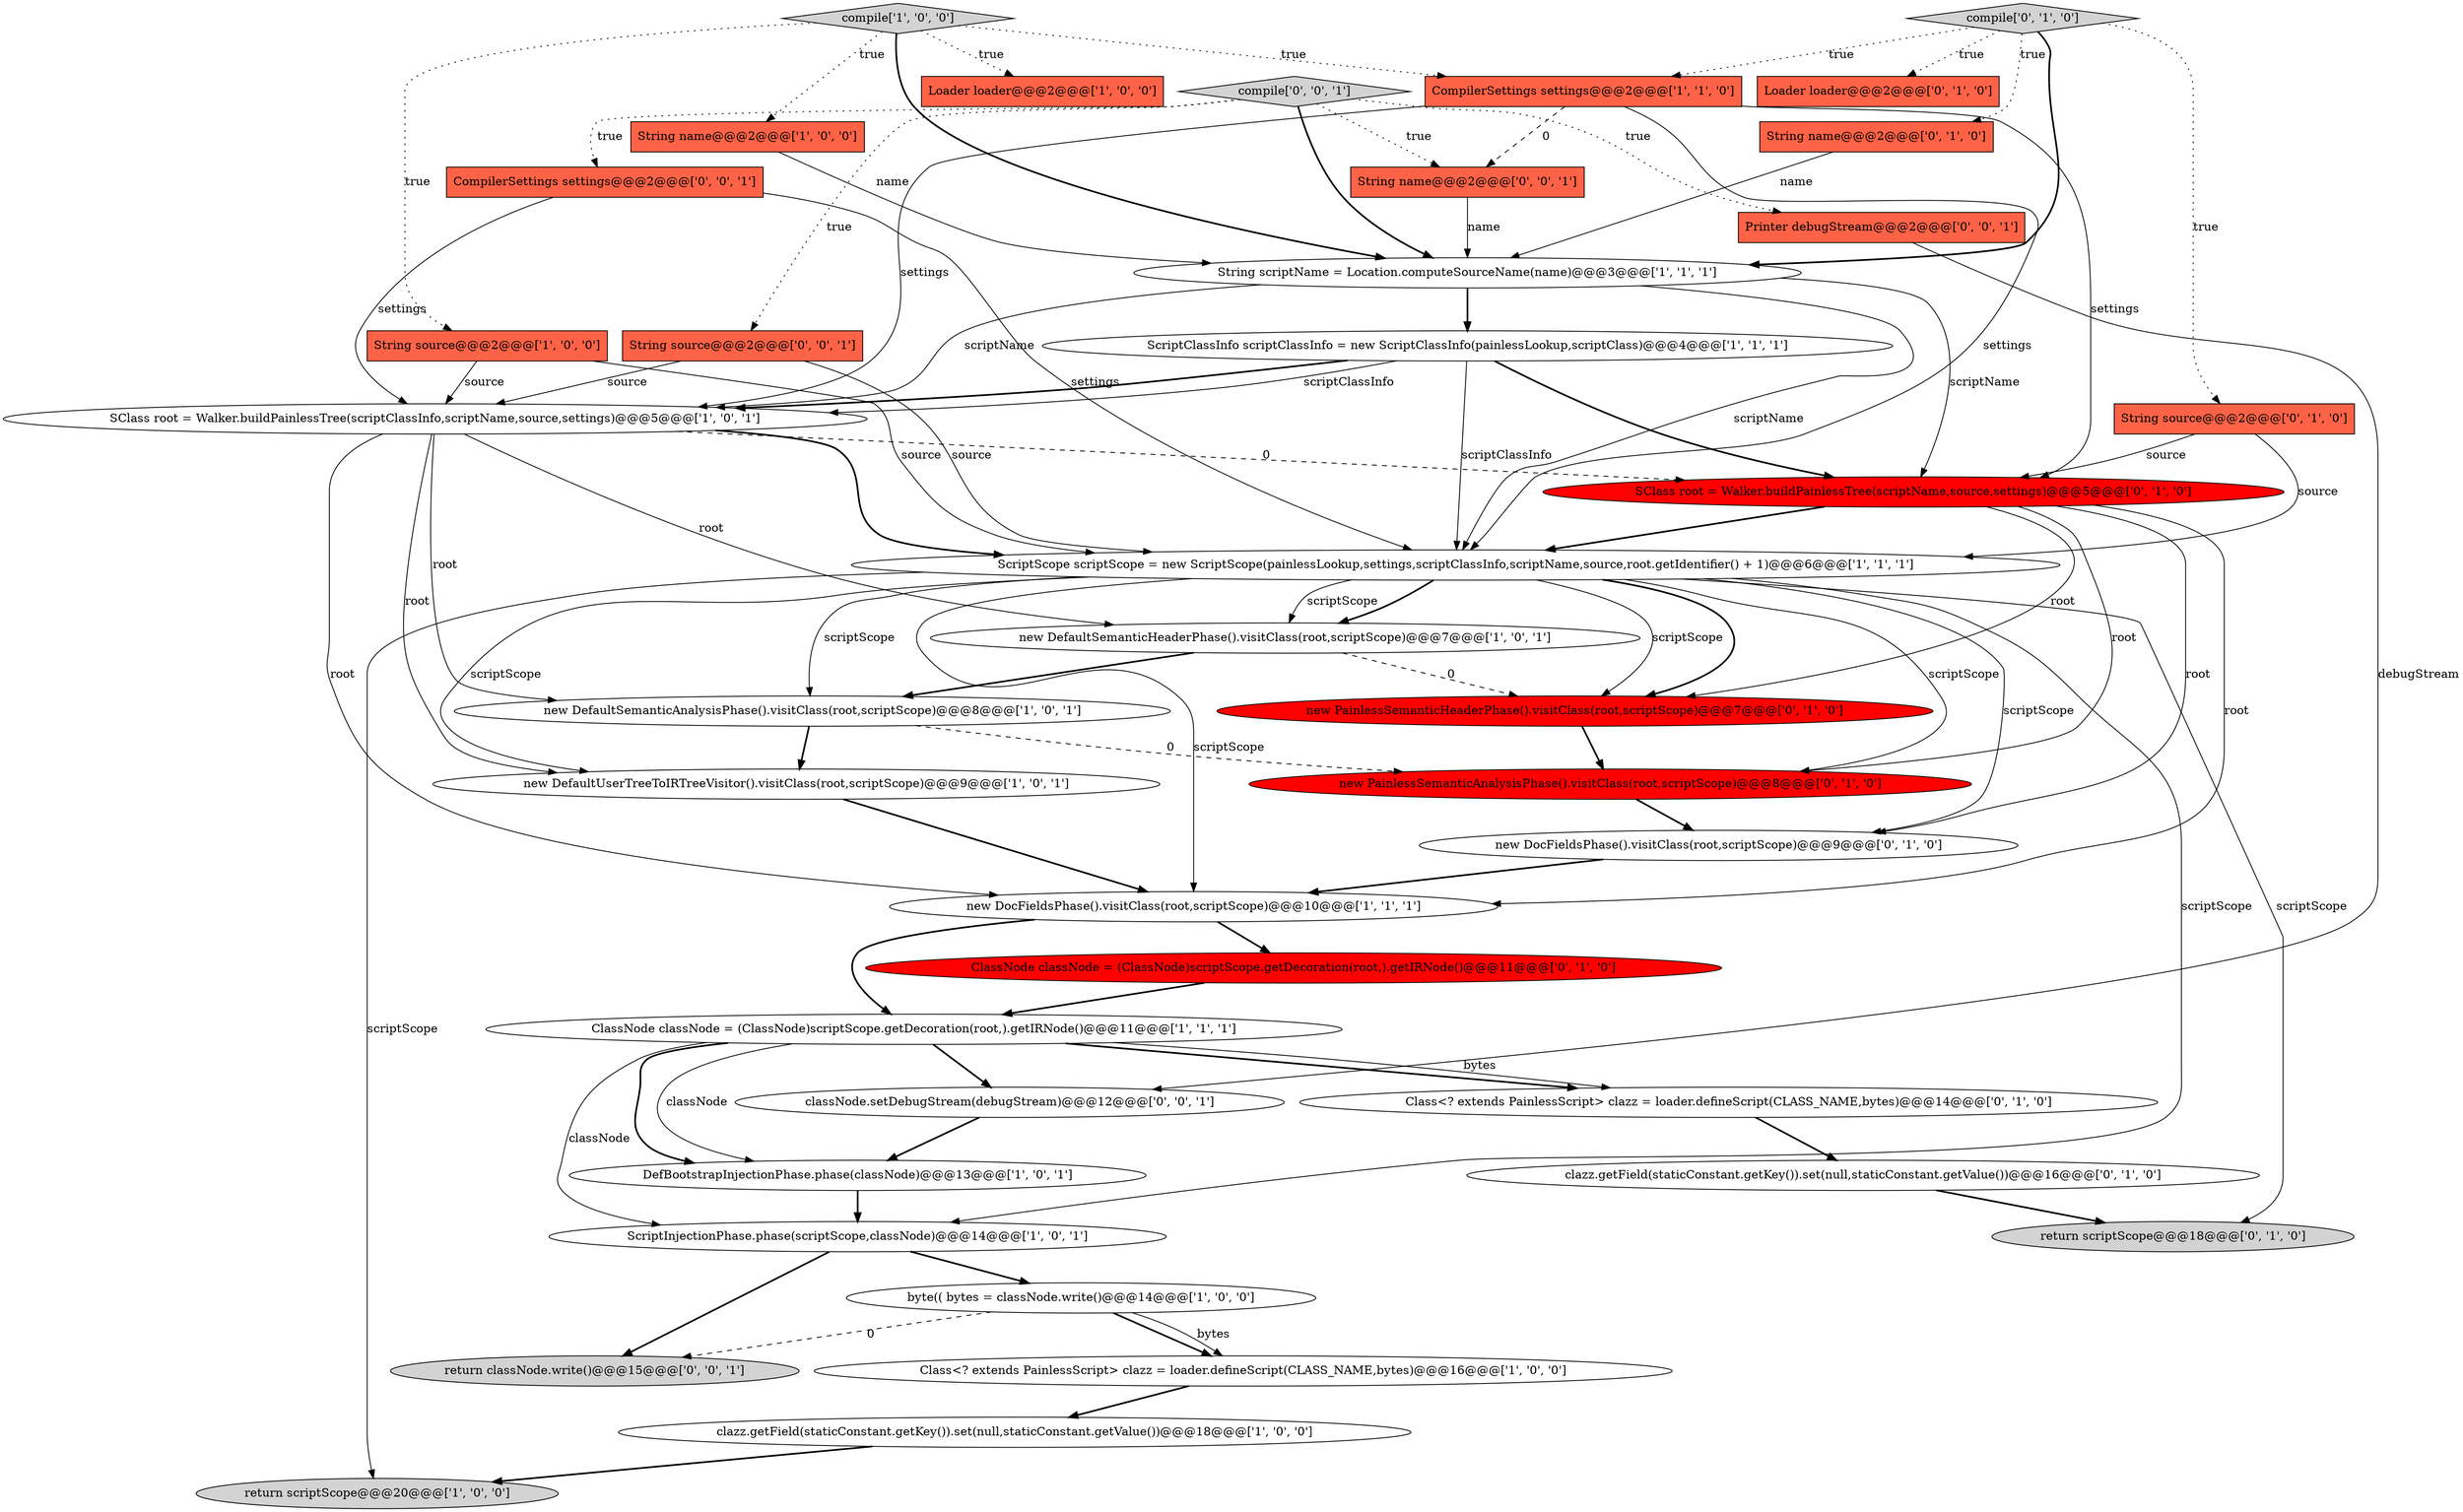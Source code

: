 digraph {
34 [style = filled, label = "CompilerSettings settings@@@2@@@['0', '0', '1']", fillcolor = tomato, shape = box image = "AAA0AAABBB3BBB"];
21 [style = filled, label = "ClassNode classNode = (ClassNode)scriptScope.getDecoration(root,).getIRNode()@@@11@@@['0', '1', '0']", fillcolor = red, shape = ellipse image = "AAA1AAABBB2BBB"];
10 [style = filled, label = "ClassNode classNode = (ClassNode)scriptScope.getDecoration(root,).getIRNode()@@@11@@@['1', '1', '1']", fillcolor = white, shape = ellipse image = "AAA0AAABBB1BBB"];
9 [style = filled, label = "new DocFieldsPhase().visitClass(root,scriptScope)@@@10@@@['1', '1', '1']", fillcolor = white, shape = ellipse image = "AAA0AAABBB1BBB"];
2 [style = filled, label = "Class<? extends PainlessScript> clazz = loader.defineScript(CLASS_NAME,bytes)@@@16@@@['1', '0', '0']", fillcolor = white, shape = ellipse image = "AAA0AAABBB1BBB"];
38 [style = filled, label = "String name@@@2@@@['0', '0', '1']", fillcolor = tomato, shape = box image = "AAA0AAABBB3BBB"];
14 [style = filled, label = "SClass root = Walker.buildPainlessTree(scriptClassInfo,scriptName,source,settings)@@@5@@@['1', '0', '1']", fillcolor = white, shape = ellipse image = "AAA0AAABBB1BBB"];
22 [style = filled, label = "new DocFieldsPhase().visitClass(root,scriptScope)@@@9@@@['0', '1', '0']", fillcolor = white, shape = ellipse image = "AAA0AAABBB2BBB"];
25 [style = filled, label = "compile['0', '1', '0']", fillcolor = lightgray, shape = diamond image = "AAA0AAABBB2BBB"];
31 [style = filled, label = "new PainlessSemanticAnalysisPhase().visitClass(root,scriptScope)@@@8@@@['0', '1', '0']", fillcolor = red, shape = ellipse image = "AAA1AAABBB2BBB"];
20 [style = filled, label = "String name@@@2@@@['0', '1', '0']", fillcolor = tomato, shape = box image = "AAA0AAABBB2BBB"];
3 [style = filled, label = "return scriptScope@@@20@@@['1', '0', '0']", fillcolor = lightgray, shape = ellipse image = "AAA0AAABBB1BBB"];
8 [style = filled, label = "Loader loader@@@2@@@['1', '0', '0']", fillcolor = tomato, shape = box image = "AAA0AAABBB1BBB"];
23 [style = filled, label = "new PainlessSemanticHeaderPhase().visitClass(root,scriptScope)@@@7@@@['0', '1', '0']", fillcolor = red, shape = ellipse image = "AAA1AAABBB2BBB"];
33 [style = filled, label = "classNode.setDebugStream(debugStream)@@@12@@@['0', '0', '1']", fillcolor = white, shape = ellipse image = "AAA0AAABBB3BBB"];
12 [style = filled, label = "String scriptName = Location.computeSourceName(name)@@@3@@@['1', '1', '1']", fillcolor = white, shape = ellipse image = "AAA0AAABBB1BBB"];
30 [style = filled, label = "String source@@@2@@@['0', '1', '0']", fillcolor = tomato, shape = box image = "AAA0AAABBB2BBB"];
24 [style = filled, label = "SClass root = Walker.buildPainlessTree(scriptName,source,settings)@@@5@@@['0', '1', '0']", fillcolor = red, shape = ellipse image = "AAA1AAABBB2BBB"];
6 [style = filled, label = "DefBootstrapInjectionPhase.phase(classNode)@@@13@@@['1', '0', '1']", fillcolor = white, shape = ellipse image = "AAA0AAABBB1BBB"];
35 [style = filled, label = "return classNode.write()@@@15@@@['0', '0', '1']", fillcolor = lightgray, shape = ellipse image = "AAA0AAABBB3BBB"];
13 [style = filled, label = "new DefaultUserTreeToIRTreeVisitor().visitClass(root,scriptScope)@@@9@@@['1', '0', '1']", fillcolor = white, shape = ellipse image = "AAA0AAABBB1BBB"];
15 [style = filled, label = "clazz.getField(staticConstant.getKey()).set(null,staticConstant.getValue())@@@18@@@['1', '0', '0']", fillcolor = white, shape = ellipse image = "AAA0AAABBB1BBB"];
4 [style = filled, label = "String source@@@2@@@['1', '0', '0']", fillcolor = tomato, shape = box image = "AAA0AAABBB1BBB"];
11 [style = filled, label = "String name@@@2@@@['1', '0', '0']", fillcolor = tomato, shape = box image = "AAA0AAABBB1BBB"];
1 [style = filled, label = "new DefaultSemanticAnalysisPhase().visitClass(root,scriptScope)@@@8@@@['1', '0', '1']", fillcolor = white, shape = ellipse image = "AAA0AAABBB1BBB"];
0 [style = filled, label = "new DefaultSemanticHeaderPhase().visitClass(root,scriptScope)@@@7@@@['1', '0', '1']", fillcolor = white, shape = ellipse image = "AAA0AAABBB1BBB"];
18 [style = filled, label = "ScriptClassInfo scriptClassInfo = new ScriptClassInfo(painlessLookup,scriptClass)@@@4@@@['1', '1', '1']", fillcolor = white, shape = ellipse image = "AAA0AAABBB1BBB"];
26 [style = filled, label = "Class<? extends PainlessScript> clazz = loader.defineScript(CLASS_NAME,bytes)@@@14@@@['0', '1', '0']", fillcolor = white, shape = ellipse image = "AAA0AAABBB2BBB"];
32 [style = filled, label = "Printer debugStream@@@2@@@['0', '0', '1']", fillcolor = tomato, shape = box image = "AAA0AAABBB3BBB"];
19 [style = filled, label = "compile['1', '0', '0']", fillcolor = lightgray, shape = diamond image = "AAA0AAABBB1BBB"];
27 [style = filled, label = "clazz.getField(staticConstant.getKey()).set(null,staticConstant.getValue())@@@16@@@['0', '1', '0']", fillcolor = white, shape = ellipse image = "AAA0AAABBB2BBB"];
36 [style = filled, label = "compile['0', '0', '1']", fillcolor = lightgray, shape = diamond image = "AAA0AAABBB3BBB"];
16 [style = filled, label = "CompilerSettings settings@@@2@@@['1', '1', '0']", fillcolor = tomato, shape = box image = "AAA0AAABBB1BBB"];
29 [style = filled, label = "return scriptScope@@@18@@@['0', '1', '0']", fillcolor = lightgray, shape = ellipse image = "AAA0AAABBB2BBB"];
7 [style = filled, label = "ScriptInjectionPhase.phase(scriptScope,classNode)@@@14@@@['1', '0', '1']", fillcolor = white, shape = ellipse image = "AAA0AAABBB1BBB"];
37 [style = filled, label = "String source@@@2@@@['0', '0', '1']", fillcolor = tomato, shape = box image = "AAA0AAABBB3BBB"];
5 [style = filled, label = "ScriptScope scriptScope = new ScriptScope(painlessLookup,settings,scriptClassInfo,scriptName,source,root.getIdentifier() + 1)@@@6@@@['1', '1', '1']", fillcolor = white, shape = ellipse image = "AAA0AAABBB1BBB"];
28 [style = filled, label = "Loader loader@@@2@@@['0', '1', '0']", fillcolor = tomato, shape = box image = "AAA0AAABBB2BBB"];
17 [style = filled, label = "byte(( bytes = classNode.write()@@@14@@@['1', '0', '0']", fillcolor = white, shape = ellipse image = "AAA0AAABBB1BBB"];
14->24 [style = dashed, label="0"];
21->10 [style = bold, label=""];
16->14 [style = solid, label="settings"];
24->31 [style = solid, label="root"];
18->14 [style = solid, label="scriptClassInfo"];
17->35 [style = dashed, label="0"];
7->35 [style = bold, label=""];
25->28 [style = dotted, label="true"];
36->12 [style = bold, label=""];
9->10 [style = bold, label=""];
24->9 [style = solid, label="root"];
1->13 [style = bold, label=""];
36->38 [style = dotted, label="true"];
20->12 [style = solid, label="name"];
5->23 [style = solid, label="scriptScope"];
5->0 [style = bold, label=""];
19->11 [style = dotted, label="true"];
2->15 [style = bold, label=""];
12->18 [style = bold, label=""];
9->21 [style = bold, label=""];
24->22 [style = solid, label="root"];
4->5 [style = solid, label="source"];
16->5 [style = solid, label="settings"];
34->5 [style = solid, label="settings"];
14->1 [style = solid, label="root"];
34->14 [style = solid, label="settings"];
5->31 [style = solid, label="scriptScope"];
5->13 [style = solid, label="scriptScope"];
5->23 [style = bold, label=""];
19->12 [style = bold, label=""];
10->7 [style = solid, label="classNode"];
32->33 [style = solid, label="debugStream"];
5->3 [style = solid, label="scriptScope"];
5->22 [style = solid, label="scriptScope"];
0->23 [style = dashed, label="0"];
1->31 [style = dashed, label="0"];
22->9 [style = bold, label=""];
12->14 [style = solid, label="scriptName"];
10->26 [style = bold, label=""];
14->0 [style = solid, label="root"];
24->5 [style = bold, label=""];
26->27 [style = bold, label=""];
16->24 [style = solid, label="settings"];
17->2 [style = bold, label=""];
19->4 [style = dotted, label="true"];
5->9 [style = solid, label="scriptScope"];
25->20 [style = dotted, label="true"];
37->5 [style = solid, label="source"];
5->0 [style = solid, label="scriptScope"];
10->26 [style = solid, label="bytes"];
27->29 [style = bold, label=""];
6->7 [style = bold, label=""];
14->13 [style = solid, label="root"];
5->1 [style = solid, label="scriptScope"];
23->31 [style = bold, label=""];
18->24 [style = bold, label=""];
7->17 [style = bold, label=""];
11->12 [style = solid, label="name"];
4->14 [style = solid, label="source"];
14->9 [style = solid, label="root"];
5->29 [style = solid, label="scriptScope"];
36->32 [style = dotted, label="true"];
37->14 [style = solid, label="source"];
15->3 [style = bold, label=""];
12->5 [style = solid, label="scriptName"];
10->6 [style = bold, label=""];
19->8 [style = dotted, label="true"];
36->37 [style = dotted, label="true"];
0->1 [style = bold, label=""];
10->33 [style = bold, label=""];
24->23 [style = solid, label="root"];
13->9 [style = bold, label=""];
25->16 [style = dotted, label="true"];
38->12 [style = solid, label="name"];
14->5 [style = bold, label=""];
12->24 [style = solid, label="scriptName"];
16->38 [style = dashed, label="0"];
17->2 [style = solid, label="bytes"];
31->22 [style = bold, label=""];
33->6 [style = bold, label=""];
30->5 [style = solid, label="source"];
10->6 [style = solid, label="classNode"];
30->24 [style = solid, label="source"];
5->7 [style = solid, label="scriptScope"];
25->12 [style = bold, label=""];
19->16 [style = dotted, label="true"];
18->5 [style = solid, label="scriptClassInfo"];
25->30 [style = dotted, label="true"];
36->34 [style = dotted, label="true"];
18->14 [style = bold, label=""];
}
